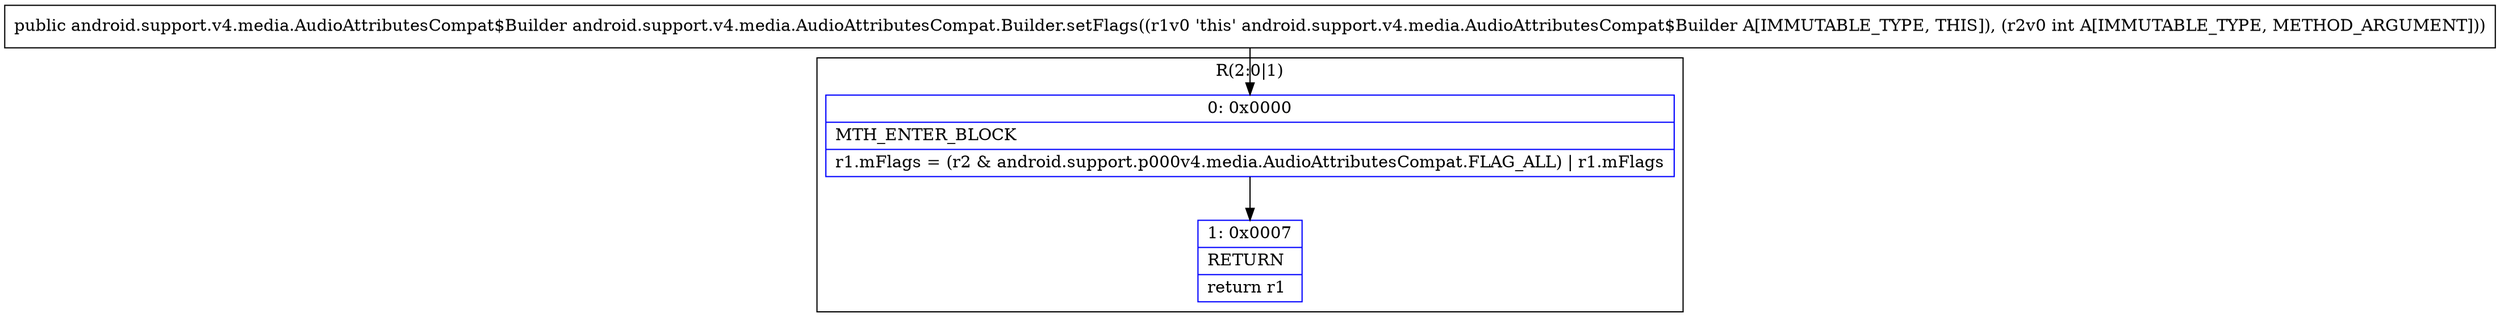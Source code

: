 digraph "CFG forandroid.support.v4.media.AudioAttributesCompat.Builder.setFlags(I)Landroid\/support\/v4\/media\/AudioAttributesCompat$Builder;" {
subgraph cluster_Region_468278152 {
label = "R(2:0|1)";
node [shape=record,color=blue];
Node_0 [shape=record,label="{0\:\ 0x0000|MTH_ENTER_BLOCK\l|r1.mFlags = (r2 & android.support.p000v4.media.AudioAttributesCompat.FLAG_ALL) \| r1.mFlags\l}"];
Node_1 [shape=record,label="{1\:\ 0x0007|RETURN\l|return r1\l}"];
}
MethodNode[shape=record,label="{public android.support.v4.media.AudioAttributesCompat$Builder android.support.v4.media.AudioAttributesCompat.Builder.setFlags((r1v0 'this' android.support.v4.media.AudioAttributesCompat$Builder A[IMMUTABLE_TYPE, THIS]), (r2v0 int A[IMMUTABLE_TYPE, METHOD_ARGUMENT])) }"];
MethodNode -> Node_0;
Node_0 -> Node_1;
}

